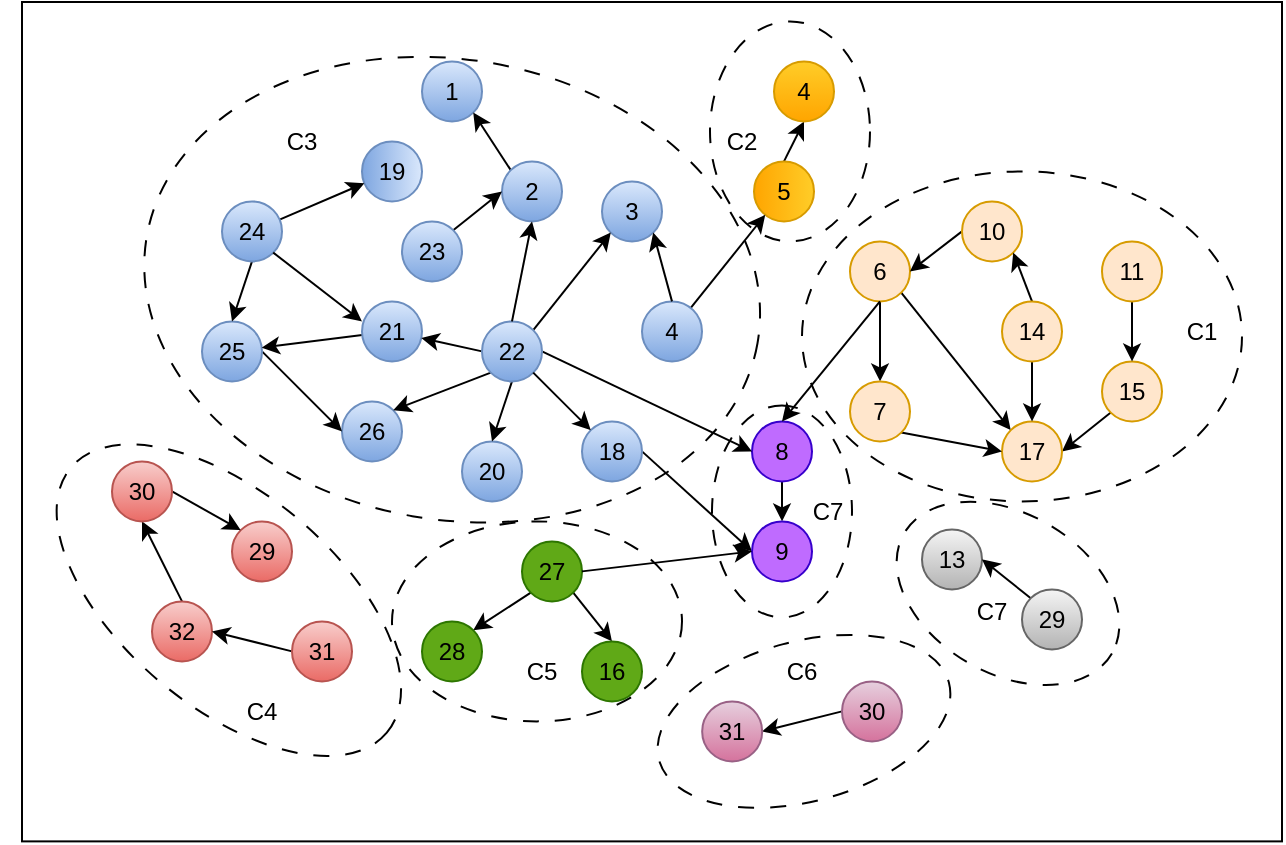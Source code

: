 <mxfile version="22.1.17" type="github">
  <diagram name="第 1 页" id="dHquSTngFH4VYkd-CIKQ">
    <mxGraphModel dx="1588" dy="975" grid="1" gridSize="10" guides="1" tooltips="1" connect="1" arrows="1" fold="1" page="1" pageScale="1" pageWidth="827" pageHeight="1169" math="0" shadow="0">
      <root>
        <mxCell id="0" />
        <mxCell id="1" parent="0" />
        <mxCell id="zcXFgPAART7fyZk7gGmi-152" value="" style="rounded=0;whiteSpace=wrap;html=1;" vertex="1" parent="1">
          <mxGeometry x="155" y="10" width="630" height="419.69" as="geometry" />
        </mxCell>
        <mxCell id="zcXFgPAART7fyZk7gGmi-148" value="" style="ellipse;whiteSpace=wrap;html=1;rotation=30;dashed=1;dashPattern=8 8;" vertex="1" parent="1">
          <mxGeometry x="588" y="265.69" width="120" height="80" as="geometry" />
        </mxCell>
        <mxCell id="zcXFgPAART7fyZk7gGmi-142" value="" style="ellipse;whiteSpace=wrap;html=1;rotation=-90;dashed=1;dashPattern=8 8;" vertex="1" parent="1">
          <mxGeometry x="482" y="229.69" width="106" height="70" as="geometry" />
        </mxCell>
        <mxCell id="zcXFgPAART7fyZk7gGmi-138" value="" style="ellipse;whiteSpace=wrap;html=1;rotation=-15;dashed=1;dashPattern=8 8;" vertex="1" parent="1">
          <mxGeometry x="471" y="329.69" width="150" height="80" as="geometry" />
        </mxCell>
        <mxCell id="zcXFgPAART7fyZk7gGmi-134" value="" style="ellipse;whiteSpace=wrap;html=1;dashed=1;dashPattern=8 8;" vertex="1" parent="1">
          <mxGeometry x="340" y="269.69" width="145" height="100" as="geometry" />
        </mxCell>
        <mxCell id="zcXFgPAART7fyZk7gGmi-132" value="" style="ellipse;whiteSpace=wrap;html=1;rotation=40;dashed=1;dashPattern=8 8;" vertex="1" parent="1">
          <mxGeometry x="155.34" y="255.7" width="206.17" height="106.79" as="geometry" />
        </mxCell>
        <mxCell id="zcXFgPAART7fyZk7gGmi-129" value="" style="ellipse;whiteSpace=wrap;html=1;rotation=10;dashed=1;dashPattern=8 8;strokeWidth=1;" vertex="1" parent="1">
          <mxGeometry x="215.08" y="38.82" width="310" height="230" as="geometry" />
        </mxCell>
        <mxCell id="zcXFgPAART7fyZk7gGmi-127" value="" style="ellipse;whiteSpace=wrap;html=1;dashed=1;dashPattern=8 8;" vertex="1" parent="1">
          <mxGeometry x="499" y="19.69" width="80" height="110" as="geometry" />
        </mxCell>
        <mxCell id="zcXFgPAART7fyZk7gGmi-125" value="" style="ellipse;whiteSpace=wrap;html=1;dashed=1;dashPattern=8 8;" vertex="1" parent="1">
          <mxGeometry x="545" y="94.69" width="220" height="165" as="geometry" />
        </mxCell>
        <mxCell id="zcXFgPAART7fyZk7gGmi-107" style="rounded=0;orthogonalLoop=1;jettySize=auto;html=1;exitX=1;exitY=1;exitDx=0;exitDy=0;entryX=0;entryY=0;entryDx=0;entryDy=0;" edge="1" parent="1" source="zcXFgPAART7fyZk7gGmi-11" target="zcXFgPAART7fyZk7gGmi-15">
          <mxGeometry relative="1" as="geometry" />
        </mxCell>
        <mxCell id="zcXFgPAART7fyZk7gGmi-120" style="edgeStyle=orthogonalEdgeStyle;rounded=0;orthogonalLoop=1;jettySize=auto;html=1;exitX=0.5;exitY=1;exitDx=0;exitDy=0;entryX=0.5;entryY=0;entryDx=0;entryDy=0;" edge="1" parent="1" source="zcXFgPAART7fyZk7gGmi-11" target="zcXFgPAART7fyZk7gGmi-16">
          <mxGeometry relative="1" as="geometry" />
        </mxCell>
        <mxCell id="zcXFgPAART7fyZk7gGmi-11" value="6" style="ellipse;whiteSpace=wrap;html=1;aspect=fixed;fillColor=#ffe6cc;strokeColor=#d79b00;" vertex="1" parent="1">
          <mxGeometry x="569" y="129.69" width="30" height="30" as="geometry" />
        </mxCell>
        <mxCell id="zcXFgPAART7fyZk7gGmi-113" style="rounded=0;orthogonalLoop=1;jettySize=auto;html=1;exitX=0;exitY=0.5;exitDx=0;exitDy=0;entryX=1;entryY=0.5;entryDx=0;entryDy=0;" edge="1" parent="1" source="zcXFgPAART7fyZk7gGmi-13" target="zcXFgPAART7fyZk7gGmi-11">
          <mxGeometry relative="1" as="geometry" />
        </mxCell>
        <mxCell id="zcXFgPAART7fyZk7gGmi-13" value="10" style="ellipse;whiteSpace=wrap;html=1;aspect=fixed;fillColor=#ffe6cc;strokeColor=#d79b00;" vertex="1" parent="1">
          <mxGeometry x="625" y="109.69" width="30" height="30" as="geometry" />
        </mxCell>
        <mxCell id="zcXFgPAART7fyZk7gGmi-111" style="rounded=0;orthogonalLoop=1;jettySize=auto;html=1;exitX=0;exitY=1;exitDx=0;exitDy=0;entryX=1;entryY=0.5;entryDx=0;entryDy=0;" edge="1" parent="1" source="zcXFgPAART7fyZk7gGmi-14" target="zcXFgPAART7fyZk7gGmi-15">
          <mxGeometry relative="1" as="geometry" />
        </mxCell>
        <mxCell id="zcXFgPAART7fyZk7gGmi-14" value="15" style="ellipse;whiteSpace=wrap;html=1;aspect=fixed;fillColor=#ffe6cc;strokeColor=#d79b00;" vertex="1" parent="1">
          <mxGeometry x="695" y="189.69" width="30" height="30" as="geometry" />
        </mxCell>
        <mxCell id="zcXFgPAART7fyZk7gGmi-15" value="17" style="ellipse;whiteSpace=wrap;html=1;aspect=fixed;fillColor=#ffe6cc;strokeColor=#d79b00;" vertex="1" parent="1">
          <mxGeometry x="645" y="219.69" width="30" height="30" as="geometry" />
        </mxCell>
        <mxCell id="zcXFgPAART7fyZk7gGmi-108" style="rounded=0;orthogonalLoop=1;jettySize=auto;html=1;exitX=1;exitY=1;exitDx=0;exitDy=0;entryX=0;entryY=0.5;entryDx=0;entryDy=0;" edge="1" parent="1" source="zcXFgPAART7fyZk7gGmi-16" target="zcXFgPAART7fyZk7gGmi-15">
          <mxGeometry relative="1" as="geometry" />
        </mxCell>
        <mxCell id="zcXFgPAART7fyZk7gGmi-16" value="7" style="ellipse;whiteSpace=wrap;html=1;aspect=fixed;fillColor=#ffe6cc;strokeColor=#d79b00;" vertex="1" parent="1">
          <mxGeometry x="569" y="199.69" width="30" height="30" as="geometry" />
        </mxCell>
        <mxCell id="zcXFgPAART7fyZk7gGmi-92" style="rounded=0;orthogonalLoop=1;jettySize=auto;html=1;exitX=0;exitY=1;exitDx=0;exitDy=0;entryX=1;entryY=0;entryDx=0;entryDy=0;" edge="1" parent="1" source="zcXFgPAART7fyZk7gGmi-17" target="zcXFgPAART7fyZk7gGmi-19">
          <mxGeometry relative="1" as="geometry" />
        </mxCell>
        <mxCell id="zcXFgPAART7fyZk7gGmi-93" style="rounded=0;orthogonalLoop=1;jettySize=auto;html=1;exitX=1;exitY=1;exitDx=0;exitDy=0;entryX=0.5;entryY=0;entryDx=0;entryDy=0;" edge="1" parent="1" source="zcXFgPAART7fyZk7gGmi-17" target="zcXFgPAART7fyZk7gGmi-18">
          <mxGeometry relative="1" as="geometry" />
        </mxCell>
        <mxCell id="zcXFgPAART7fyZk7gGmi-17" value="&lt;font color=&quot;#000000&quot;&gt;27&lt;/font&gt;" style="ellipse;whiteSpace=wrap;html=1;aspect=fixed;fillColor=#60a917;strokeColor=#2D7600;fontColor=#ffffff;" vertex="1" parent="1">
          <mxGeometry x="405" y="279.69" width="30" height="30" as="geometry" />
        </mxCell>
        <mxCell id="zcXFgPAART7fyZk7gGmi-18" value="&lt;font color=&quot;#000000&quot;&gt;16&lt;/font&gt;" style="ellipse;whiteSpace=wrap;html=1;aspect=fixed;fillColor=#60a917;strokeColor=#2D7600;fontColor=#ffffff;" vertex="1" parent="1">
          <mxGeometry x="435" y="329.69" width="30" height="30" as="geometry" />
        </mxCell>
        <mxCell id="zcXFgPAART7fyZk7gGmi-19" value="&lt;font color=&quot;#000000&quot;&gt;28&lt;/font&gt;" style="ellipse;whiteSpace=wrap;html=1;aspect=fixed;fillColor=#60a917;strokeColor=#2D7600;fontColor=#ffffff;" vertex="1" parent="1">
          <mxGeometry x="355" y="319.69" width="30" height="30" as="geometry" />
        </mxCell>
        <mxCell id="zcXFgPAART7fyZk7gGmi-136" style="edgeStyle=orthogonalEdgeStyle;rounded=0;orthogonalLoop=1;jettySize=auto;html=1;exitX=0.5;exitY=1;exitDx=0;exitDy=0;entryX=0.5;entryY=0;entryDx=0;entryDy=0;" edge="1" parent="1" source="zcXFgPAART7fyZk7gGmi-22" target="zcXFgPAART7fyZk7gGmi-65">
          <mxGeometry relative="1" as="geometry" />
        </mxCell>
        <mxCell id="zcXFgPAART7fyZk7gGmi-22" value="&lt;font color=&quot;#000000&quot;&gt;8&lt;/font&gt;" style="ellipse;whiteSpace=wrap;html=1;aspect=fixed;fillColor=#BF6BFF;strokeColor=#3700CC;fontColor=#ffffff;" vertex="1" parent="1">
          <mxGeometry x="520" y="219.69" width="30" height="30" as="geometry" />
        </mxCell>
        <mxCell id="zcXFgPAART7fyZk7gGmi-140" style="rounded=0;orthogonalLoop=1;jettySize=auto;html=1;exitX=0;exitY=0.5;exitDx=0;exitDy=0;entryX=1;entryY=0.5;entryDx=0;entryDy=0;" edge="1" parent="1" source="zcXFgPAART7fyZk7gGmi-29" target="zcXFgPAART7fyZk7gGmi-32">
          <mxGeometry relative="1" as="geometry" />
        </mxCell>
        <mxCell id="zcXFgPAART7fyZk7gGmi-29" value="&lt;font color=&quot;#000000&quot;&gt;30&lt;/font&gt;" style="ellipse;whiteSpace=wrap;html=1;aspect=fixed;fillColor=#e6d0de;strokeColor=#996185;gradientColor=#d5739d;" vertex="1" parent="1">
          <mxGeometry x="565" y="349.69" width="30" height="30" as="geometry" />
        </mxCell>
        <mxCell id="zcXFgPAART7fyZk7gGmi-32" value="&lt;font color=&quot;#000000&quot;&gt;31&lt;/font&gt;" style="ellipse;whiteSpace=wrap;html=1;aspect=fixed;fillColor=#e6d0de;strokeColor=#996185;gradientColor=#d5739d;" vertex="1" parent="1">
          <mxGeometry x="495.08" y="359.69" width="30" height="30" as="geometry" />
        </mxCell>
        <mxCell id="zcXFgPAART7fyZk7gGmi-33" value="&lt;font color=&quot;#000000&quot;&gt;13&lt;/font&gt;" style="ellipse;whiteSpace=wrap;html=1;aspect=fixed;fillColor=#f5f5f5;strokeColor=#666666;gradientColor=#b3b3b3;" vertex="1" parent="1">
          <mxGeometry x="605" y="273.69" width="30" height="30" as="geometry" />
        </mxCell>
        <mxCell id="zcXFgPAART7fyZk7gGmi-95" style="rounded=0;orthogonalLoop=1;jettySize=auto;html=1;exitX=0;exitY=0;exitDx=0;exitDy=0;entryX=1;entryY=0.5;entryDx=0;entryDy=0;" edge="1" parent="1" source="zcXFgPAART7fyZk7gGmi-34" target="zcXFgPAART7fyZk7gGmi-33">
          <mxGeometry relative="1" as="geometry" />
        </mxCell>
        <mxCell id="zcXFgPAART7fyZk7gGmi-34" value="&lt;font color=&quot;#000000&quot;&gt;29&lt;/font&gt;" style="ellipse;whiteSpace=wrap;html=1;aspect=fixed;fillColor=#f5f5f5;strokeColor=#666666;gradientColor=#b3b3b3;" vertex="1" parent="1">
          <mxGeometry x="655" y="303.69" width="30" height="30" as="geometry" />
        </mxCell>
        <mxCell id="zcXFgPAART7fyZk7gGmi-39" value="&lt;font color=&quot;#000000&quot;&gt;1&lt;/font&gt;" style="ellipse;whiteSpace=wrap;html=1;aspect=fixed;fillColor=#dae8fc;strokeColor=#6c8ebf;gradientColor=#7ea6e0;" vertex="1" parent="1">
          <mxGeometry x="355" y="39.69" width="30" height="30" as="geometry" />
        </mxCell>
        <mxCell id="zcXFgPAART7fyZk7gGmi-106" style="rounded=0;orthogonalLoop=1;jettySize=auto;html=1;exitX=0;exitY=0.5;exitDx=0;exitDy=0;entryX=0.5;entryY=1;entryDx=0;entryDy=0;" edge="1" parent="1" source="zcXFgPAART7fyZk7gGmi-42" target="zcXFgPAART7fyZk7gGmi-43">
          <mxGeometry relative="1" as="geometry" />
        </mxCell>
        <mxCell id="zcXFgPAART7fyZk7gGmi-42" value="5" style="ellipse;whiteSpace=wrap;html=1;aspect=fixed;fillColor=#ffcd28;strokeColor=#d79b00;gradientColor=#ffa500;direction=south;" vertex="1" parent="1">
          <mxGeometry x="521" y="89.69" width="30" height="30" as="geometry" />
        </mxCell>
        <mxCell id="zcXFgPAART7fyZk7gGmi-43" value="4" style="ellipse;whiteSpace=wrap;html=1;aspect=fixed;fillColor=#ffcd28;strokeColor=#d79b00;gradientColor=#ffa500;" vertex="1" parent="1">
          <mxGeometry x="531" y="39.69" width="30" height="30" as="geometry" />
        </mxCell>
        <mxCell id="zcXFgPAART7fyZk7gGmi-110" style="edgeStyle=orthogonalEdgeStyle;rounded=0;orthogonalLoop=1;jettySize=auto;html=1;exitX=0.5;exitY=1;exitDx=0;exitDy=0;entryX=0.5;entryY=0;entryDx=0;entryDy=0;" edge="1" parent="1" source="zcXFgPAART7fyZk7gGmi-44" target="zcXFgPAART7fyZk7gGmi-15">
          <mxGeometry relative="1" as="geometry" />
        </mxCell>
        <mxCell id="zcXFgPAART7fyZk7gGmi-112" style="rounded=0;orthogonalLoop=1;jettySize=auto;html=1;exitX=0.5;exitY=0;exitDx=0;exitDy=0;entryX=1;entryY=1;entryDx=0;entryDy=0;" edge="1" parent="1" source="zcXFgPAART7fyZk7gGmi-44" target="zcXFgPAART7fyZk7gGmi-13">
          <mxGeometry relative="1" as="geometry" />
        </mxCell>
        <mxCell id="zcXFgPAART7fyZk7gGmi-44" value="14" style="ellipse;whiteSpace=wrap;html=1;aspect=fixed;fillColor=#ffe6cc;strokeColor=#d79b00;" vertex="1" parent="1">
          <mxGeometry x="645" y="159.69" width="30" height="30" as="geometry" />
        </mxCell>
        <mxCell id="zcXFgPAART7fyZk7gGmi-114" style="edgeStyle=orthogonalEdgeStyle;rounded=0;orthogonalLoop=1;jettySize=auto;html=1;exitX=0.5;exitY=1;exitDx=0;exitDy=0;entryX=0.5;entryY=0;entryDx=0;entryDy=0;" edge="1" parent="1" source="zcXFgPAART7fyZk7gGmi-45" target="zcXFgPAART7fyZk7gGmi-14">
          <mxGeometry relative="1" as="geometry" />
        </mxCell>
        <mxCell id="zcXFgPAART7fyZk7gGmi-45" value="11" style="ellipse;whiteSpace=wrap;html=1;aspect=fixed;fillColor=#ffe6cc;strokeColor=#d79b00;" vertex="1" parent="1">
          <mxGeometry x="695" y="129.69" width="30" height="30" as="geometry" />
        </mxCell>
        <mxCell id="zcXFgPAART7fyZk7gGmi-47" value="&lt;font color=&quot;#000000&quot;&gt;26&lt;/font&gt;" style="ellipse;whiteSpace=wrap;html=1;aspect=fixed;fillColor=#dae8fc;strokeColor=#6c8ebf;gradientColor=#7ea6e0;" vertex="1" parent="1">
          <mxGeometry x="315" y="209.69" width="30" height="30" as="geometry" />
        </mxCell>
        <mxCell id="zcXFgPAART7fyZk7gGmi-91" style="rounded=0;orthogonalLoop=1;jettySize=auto;html=1;exitX=0;exitY=0;exitDx=0;exitDy=0;entryX=1;entryY=1;entryDx=0;entryDy=0;" edge="1" parent="1" source="zcXFgPAART7fyZk7gGmi-48" target="zcXFgPAART7fyZk7gGmi-39">
          <mxGeometry relative="1" as="geometry" />
        </mxCell>
        <mxCell id="zcXFgPAART7fyZk7gGmi-48" value="&lt;font color=&quot;#000000&quot;&gt;2&lt;/font&gt;" style="ellipse;whiteSpace=wrap;html=1;aspect=fixed;fillColor=#dae8fc;strokeColor=#6c8ebf;gradientColor=#7ea6e0;" vertex="1" parent="1">
          <mxGeometry x="395" y="89.69" width="30" height="30" as="geometry" />
        </mxCell>
        <mxCell id="zcXFgPAART7fyZk7gGmi-49" value="&lt;font color=&quot;#000000&quot;&gt;20&lt;/font&gt;" style="ellipse;whiteSpace=wrap;html=1;aspect=fixed;fillColor=#dae8fc;strokeColor=#6c8ebf;gradientColor=#7ea6e0;" vertex="1" parent="1">
          <mxGeometry x="375" y="229.69" width="30" height="30" as="geometry" />
        </mxCell>
        <mxCell id="zcXFgPAART7fyZk7gGmi-83" style="rounded=0;orthogonalLoop=1;jettySize=auto;html=1;exitX=1;exitY=0.5;exitDx=0;exitDy=0;entryX=0;entryY=0.5;entryDx=0;entryDy=0;" edge="1" parent="1" source="zcXFgPAART7fyZk7gGmi-50" target="zcXFgPAART7fyZk7gGmi-47">
          <mxGeometry relative="1" as="geometry">
            <mxPoint x="279" y="199.69" as="targetPoint" />
          </mxGeometry>
        </mxCell>
        <mxCell id="zcXFgPAART7fyZk7gGmi-50" value="&lt;font color=&quot;#000000&quot;&gt;25&lt;/font&gt;" style="ellipse;whiteSpace=wrap;html=1;aspect=fixed;fillColor=#dae8fc;strokeColor=#6c8ebf;gradientColor=#7ea6e0;" vertex="1" parent="1">
          <mxGeometry x="245" y="169.69" width="30" height="30" as="geometry" />
        </mxCell>
        <mxCell id="zcXFgPAART7fyZk7gGmi-51" value="&lt;font color=&quot;#000000&quot;&gt;3&lt;/font&gt;" style="ellipse;whiteSpace=wrap;html=1;aspect=fixed;fillColor=#dae8fc;strokeColor=#6c8ebf;gradientColor=#7ea6e0;" vertex="1" parent="1">
          <mxGeometry x="445" y="99.69" width="30" height="30" as="geometry" />
        </mxCell>
        <mxCell id="zcXFgPAART7fyZk7gGmi-81" value="" style="rounded=0;orthogonalLoop=1;jettySize=auto;html=1;" edge="1" parent="1" source="zcXFgPAART7fyZk7gGmi-52" target="zcXFgPAART7fyZk7gGmi-42">
          <mxGeometry relative="1" as="geometry" />
        </mxCell>
        <mxCell id="zcXFgPAART7fyZk7gGmi-52" value="&lt;font color=&quot;#000000&quot;&gt;4&lt;/font&gt;" style="ellipse;whiteSpace=wrap;html=1;aspect=fixed;fillColor=#dae8fc;strokeColor=#6c8ebf;gradientColor=#7ea6e0;" vertex="1" parent="1">
          <mxGeometry x="465" y="159.69" width="30" height="30" as="geometry" />
        </mxCell>
        <mxCell id="zcXFgPAART7fyZk7gGmi-89" style="rounded=0;orthogonalLoop=1;jettySize=auto;html=1;exitX=1;exitY=0;exitDx=0;exitDy=0;entryX=0;entryY=0.5;entryDx=0;entryDy=0;" edge="1" parent="1" source="zcXFgPAART7fyZk7gGmi-53" target="zcXFgPAART7fyZk7gGmi-48">
          <mxGeometry relative="1" as="geometry" />
        </mxCell>
        <mxCell id="zcXFgPAART7fyZk7gGmi-53" value="&lt;font color=&quot;#000000&quot;&gt;23&lt;/font&gt;" style="ellipse;whiteSpace=wrap;html=1;aspect=fixed;fillColor=#dae8fc;strokeColor=#6c8ebf;gradientColor=#7ea6e0;" vertex="1" parent="1">
          <mxGeometry x="345" y="119.69" width="30" height="30" as="geometry" />
        </mxCell>
        <mxCell id="zcXFgPAART7fyZk7gGmi-100" style="rounded=0;orthogonalLoop=1;jettySize=auto;html=1;exitX=1;exitY=0.5;exitDx=0;exitDy=0;entryX=0;entryY=0.5;entryDx=0;entryDy=0;" edge="1" parent="1" source="zcXFgPAART7fyZk7gGmi-54" target="zcXFgPAART7fyZk7gGmi-65">
          <mxGeometry relative="1" as="geometry" />
        </mxCell>
        <mxCell id="zcXFgPAART7fyZk7gGmi-54" value="&lt;font color=&quot;#000000&quot;&gt;18&lt;/font&gt;" style="ellipse;whiteSpace=wrap;html=1;aspect=fixed;fillColor=#dae8fc;strokeColor=#6c8ebf;gradientColor=#7ea6e0;" vertex="1" parent="1">
          <mxGeometry x="435" y="219.69" width="30" height="30" as="geometry" />
        </mxCell>
        <mxCell id="zcXFgPAART7fyZk7gGmi-84" value="" style="rounded=0;orthogonalLoop=1;jettySize=auto;html=1;" edge="1" parent="1" source="zcXFgPAART7fyZk7gGmi-55" target="zcXFgPAART7fyZk7gGmi-50">
          <mxGeometry relative="1" as="geometry" />
        </mxCell>
        <mxCell id="zcXFgPAART7fyZk7gGmi-55" value="&lt;font color=&quot;#000000&quot;&gt;21&lt;/font&gt;" style="ellipse;whiteSpace=wrap;html=1;aspect=fixed;fillColor=#dae8fc;strokeColor=#6c8ebf;gradientColor=#7ea6e0;" vertex="1" parent="1">
          <mxGeometry x="325" y="159.69" width="30" height="30" as="geometry" />
        </mxCell>
        <mxCell id="zcXFgPAART7fyZk7gGmi-56" value="&lt;font color=&quot;#000000&quot;&gt;19&lt;/font&gt;" style="ellipse;whiteSpace=wrap;html=1;aspect=fixed;fillColor=#dae8fc;strokeColor=#6c8ebf;gradientColor=#7ea6e0;direction=south;" vertex="1" parent="1">
          <mxGeometry x="325" y="79.69" width="30" height="30" as="geometry" />
        </mxCell>
        <mxCell id="zcXFgPAART7fyZk7gGmi-86" style="rounded=0;orthogonalLoop=1;jettySize=auto;html=1;exitX=0.5;exitY=1;exitDx=0;exitDy=0;entryX=0.5;entryY=0;entryDx=0;entryDy=0;" edge="1" parent="1" source="zcXFgPAART7fyZk7gGmi-57" target="zcXFgPAART7fyZk7gGmi-50">
          <mxGeometry relative="1" as="geometry" />
        </mxCell>
        <mxCell id="zcXFgPAART7fyZk7gGmi-87" value="" style="rounded=0;orthogonalLoop=1;jettySize=auto;html=1;" edge="1" parent="1" source="zcXFgPAART7fyZk7gGmi-57" target="zcXFgPAART7fyZk7gGmi-56">
          <mxGeometry relative="1" as="geometry" />
        </mxCell>
        <mxCell id="zcXFgPAART7fyZk7gGmi-57" value="&lt;font color=&quot;#000000&quot;&gt;24&lt;/font&gt;" style="ellipse;whiteSpace=wrap;html=1;aspect=fixed;fillColor=#dae8fc;strokeColor=#6c8ebf;gradientColor=#7ea6e0;" vertex="1" parent="1">
          <mxGeometry x="255" y="109.69" width="30" height="30" as="geometry" />
        </mxCell>
        <mxCell id="zcXFgPAART7fyZk7gGmi-66" style="rounded=0;orthogonalLoop=1;jettySize=auto;html=1;exitX=0.5;exitY=1;exitDx=0;exitDy=0;entryX=0.5;entryY=0;entryDx=0;entryDy=0;" edge="1" parent="1" source="zcXFgPAART7fyZk7gGmi-63" target="zcXFgPAART7fyZk7gGmi-49">
          <mxGeometry relative="1" as="geometry" />
        </mxCell>
        <mxCell id="zcXFgPAART7fyZk7gGmi-67" style="rounded=0;orthogonalLoop=1;jettySize=auto;html=1;exitX=0;exitY=1;exitDx=0;exitDy=0;entryX=1;entryY=0;entryDx=0;entryDy=0;" edge="1" parent="1" source="zcXFgPAART7fyZk7gGmi-63" target="zcXFgPAART7fyZk7gGmi-47">
          <mxGeometry relative="1" as="geometry" />
        </mxCell>
        <mxCell id="zcXFgPAART7fyZk7gGmi-69" style="rounded=0;orthogonalLoop=1;jettySize=auto;html=1;exitX=1;exitY=0.5;exitDx=0;exitDy=0;entryX=0;entryY=0.5;entryDx=0;entryDy=0;" edge="1" parent="1" source="zcXFgPAART7fyZk7gGmi-63" target="zcXFgPAART7fyZk7gGmi-22">
          <mxGeometry relative="1" as="geometry" />
        </mxCell>
        <mxCell id="zcXFgPAART7fyZk7gGmi-78" style="rounded=0;orthogonalLoop=1;jettySize=auto;html=1;exitX=1;exitY=0;exitDx=0;exitDy=0;entryX=0;entryY=1;entryDx=0;entryDy=0;" edge="1" parent="1" source="zcXFgPAART7fyZk7gGmi-63" target="zcXFgPAART7fyZk7gGmi-51">
          <mxGeometry relative="1" as="geometry" />
        </mxCell>
        <mxCell id="zcXFgPAART7fyZk7gGmi-85" style="rounded=0;orthogonalLoop=1;jettySize=auto;html=1;exitX=0;exitY=0.5;exitDx=0;exitDy=0;" edge="1" parent="1" source="zcXFgPAART7fyZk7gGmi-63" target="zcXFgPAART7fyZk7gGmi-55">
          <mxGeometry relative="1" as="geometry" />
        </mxCell>
        <mxCell id="zcXFgPAART7fyZk7gGmi-63" value="&lt;font color=&quot;#000000&quot;&gt;22&lt;/font&gt;" style="ellipse;whiteSpace=wrap;html=1;aspect=fixed;fillColor=#dae8fc;strokeColor=#6c8ebf;gradientColor=#7ea6e0;" vertex="1" parent="1">
          <mxGeometry x="385" y="169.69" width="30" height="30" as="geometry" />
        </mxCell>
        <mxCell id="zcXFgPAART7fyZk7gGmi-65" value="&lt;font color=&quot;#000000&quot;&gt;9&lt;/font&gt;" style="ellipse;whiteSpace=wrap;html=1;aspect=fixed;fillColor=#BF6BFF;strokeColor=#3700CC;fontColor=#ffffff;" vertex="1" parent="1">
          <mxGeometry x="520" y="269.69" width="30" height="30" as="geometry" />
        </mxCell>
        <mxCell id="zcXFgPAART7fyZk7gGmi-68" value="" style="endArrow=classic;html=1;rounded=0;exitX=1;exitY=1;exitDx=0;exitDy=0;entryX=0;entryY=0;entryDx=0;entryDy=0;" edge="1" parent="1" source="zcXFgPAART7fyZk7gGmi-63" target="zcXFgPAART7fyZk7gGmi-54">
          <mxGeometry width="50" height="50" relative="1" as="geometry">
            <mxPoint x="645" y="329.69" as="sourcePoint" />
            <mxPoint x="675" y="319.69" as="targetPoint" />
          </mxGeometry>
        </mxCell>
        <mxCell id="zcXFgPAART7fyZk7gGmi-73" value="" style="endArrow=classic;html=1;rounded=0;entryX=0.5;entryY=1;entryDx=0;entryDy=0;exitX=0.5;exitY=0;exitDx=0;exitDy=0;" edge="1" parent="1" source="zcXFgPAART7fyZk7gGmi-63" target="zcXFgPAART7fyZk7gGmi-48">
          <mxGeometry width="50" height="50" relative="1" as="geometry">
            <mxPoint x="405" y="169.69" as="sourcePoint" />
            <mxPoint x="455" y="119.69" as="targetPoint" />
          </mxGeometry>
        </mxCell>
        <mxCell id="zcXFgPAART7fyZk7gGmi-76" value="" style="endArrow=classic;html=1;rounded=0;entryX=1;entryY=1;entryDx=0;entryDy=0;exitX=0.5;exitY=0;exitDx=0;exitDy=0;" edge="1" parent="1" source="zcXFgPAART7fyZk7gGmi-52" target="zcXFgPAART7fyZk7gGmi-51">
          <mxGeometry width="50" height="50" relative="1" as="geometry">
            <mxPoint x="465" y="169.69" as="sourcePoint" />
            <mxPoint x="515" y="119.69" as="targetPoint" />
          </mxGeometry>
        </mxCell>
        <mxCell id="zcXFgPAART7fyZk7gGmi-88" style="rounded=0;orthogonalLoop=1;jettySize=auto;html=1;exitX=1;exitY=1;exitDx=0;exitDy=0;" edge="1" parent="1" source="zcXFgPAART7fyZk7gGmi-57">
          <mxGeometry relative="1" as="geometry">
            <mxPoint x="325" y="169.69" as="targetPoint" />
          </mxGeometry>
        </mxCell>
        <mxCell id="zcXFgPAART7fyZk7gGmi-98" style="rounded=0;orthogonalLoop=1;jettySize=auto;html=1;exitX=1;exitY=0.5;exitDx=0;exitDy=0;entryX=0;entryY=0.5;entryDx=0;entryDy=0;" edge="1" parent="1" source="zcXFgPAART7fyZk7gGmi-17" target="zcXFgPAART7fyZk7gGmi-65">
          <mxGeometry relative="1" as="geometry">
            <mxPoint x="505" y="259.69" as="targetPoint" />
          </mxGeometry>
        </mxCell>
        <mxCell id="zcXFgPAART7fyZk7gGmi-115" value="&lt;font color=&quot;#000000&quot;&gt;29&lt;/font&gt;" style="ellipse;whiteSpace=wrap;html=1;aspect=fixed;fillColor=#f8cecc;strokeColor=#b85450;gradientColor=#ea6b66;" vertex="1" parent="1">
          <mxGeometry x="260" y="269.69" width="30" height="30" as="geometry" />
        </mxCell>
        <mxCell id="zcXFgPAART7fyZk7gGmi-124" style="rounded=0;orthogonalLoop=1;jettySize=auto;html=1;exitX=0.5;exitY=0;exitDx=0;exitDy=0;entryX=0.5;entryY=1;entryDx=0;entryDy=0;" edge="1" parent="1" source="zcXFgPAART7fyZk7gGmi-116" target="zcXFgPAART7fyZk7gGmi-118">
          <mxGeometry relative="1" as="geometry" />
        </mxCell>
        <mxCell id="zcXFgPAART7fyZk7gGmi-116" value="&lt;font color=&quot;#000000&quot;&gt;32&lt;/font&gt;" style="ellipse;whiteSpace=wrap;html=1;aspect=fixed;fillColor=#f8cecc;strokeColor=#b85450;gradientColor=#ea6b66;" vertex="1" parent="1">
          <mxGeometry x="220" y="309.69" width="30" height="30" as="geometry" />
        </mxCell>
        <mxCell id="zcXFgPAART7fyZk7gGmi-123" style="rounded=0;orthogonalLoop=1;jettySize=auto;html=1;exitX=0;exitY=0.5;exitDx=0;exitDy=0;entryX=1;entryY=0.5;entryDx=0;entryDy=0;" edge="1" parent="1" source="zcXFgPAART7fyZk7gGmi-117" target="zcXFgPAART7fyZk7gGmi-116">
          <mxGeometry relative="1" as="geometry" />
        </mxCell>
        <mxCell id="zcXFgPAART7fyZk7gGmi-117" value="&lt;font color=&quot;#000000&quot;&gt;31&lt;/font&gt;" style="ellipse;whiteSpace=wrap;html=1;aspect=fixed;fillColor=#f8cecc;strokeColor=#b85450;gradientColor=#ea6b66;" vertex="1" parent="1">
          <mxGeometry x="290" y="319.69" width="30" height="30" as="geometry" />
        </mxCell>
        <mxCell id="zcXFgPAART7fyZk7gGmi-121" style="rounded=0;orthogonalLoop=1;jettySize=auto;html=1;exitX=1;exitY=0.5;exitDx=0;exitDy=0;entryX=0;entryY=0;entryDx=0;entryDy=0;" edge="1" parent="1" source="zcXFgPAART7fyZk7gGmi-118" target="zcXFgPAART7fyZk7gGmi-115">
          <mxGeometry relative="1" as="geometry" />
        </mxCell>
        <mxCell id="zcXFgPAART7fyZk7gGmi-118" value="&lt;font color=&quot;#000000&quot;&gt;30&lt;/font&gt;" style="ellipse;whiteSpace=wrap;html=1;aspect=fixed;fillColor=#f8cecc;strokeColor=#b85450;gradientColor=#ea6b66;" vertex="1" parent="1">
          <mxGeometry x="200" y="239.69" width="30" height="30" as="geometry" />
        </mxCell>
        <mxCell id="zcXFgPAART7fyZk7gGmi-126" value="C1" style="text;html=1;strokeColor=none;fillColor=none;align=center;verticalAlign=middle;whiteSpace=wrap;rounded=0;" vertex="1" parent="1">
          <mxGeometry x="715" y="159.69" width="60" height="30" as="geometry" />
        </mxCell>
        <mxCell id="zcXFgPAART7fyZk7gGmi-128" value="C2" style="text;html=1;strokeColor=none;fillColor=none;align=center;verticalAlign=middle;whiteSpace=wrap;rounded=0;" vertex="1" parent="1">
          <mxGeometry x="485" y="64.69" width="60" height="30" as="geometry" />
        </mxCell>
        <mxCell id="zcXFgPAART7fyZk7gGmi-131" value="C3" style="text;html=1;strokeColor=none;fillColor=none;align=center;verticalAlign=middle;whiteSpace=wrap;rounded=0;" vertex="1" parent="1">
          <mxGeometry x="265" y="64.69" width="60" height="30" as="geometry" />
        </mxCell>
        <mxCell id="zcXFgPAART7fyZk7gGmi-133" value="C4" style="text;html=1;strokeColor=none;fillColor=none;align=center;verticalAlign=middle;whiteSpace=wrap;rounded=0;" vertex="1" parent="1">
          <mxGeometry x="245" y="349.69" width="60" height="30" as="geometry" />
        </mxCell>
        <mxCell id="zcXFgPAART7fyZk7gGmi-135" value="C5" style="text;html=1;strokeColor=none;fillColor=none;align=center;verticalAlign=middle;whiteSpace=wrap;rounded=0;" vertex="1" parent="1">
          <mxGeometry x="385" y="329.69" width="60" height="30" as="geometry" />
        </mxCell>
        <mxCell id="zcXFgPAART7fyZk7gGmi-141" value="C6" style="text;html=1;strokeColor=none;fillColor=none;align=center;verticalAlign=middle;whiteSpace=wrap;rounded=0;" vertex="1" parent="1">
          <mxGeometry x="515" y="329.69" width="60" height="30" as="geometry" />
        </mxCell>
        <mxCell id="zcXFgPAART7fyZk7gGmi-143" value="" style="rounded=0;orthogonalLoop=1;jettySize=auto;html=1;exitX=0.5;exitY=1;exitDx=0;exitDy=0;entryX=0.5;entryY=0;entryDx=0;entryDy=0;" edge="1" parent="1" source="zcXFgPAART7fyZk7gGmi-11" target="zcXFgPAART7fyZk7gGmi-22">
          <mxGeometry relative="1" as="geometry">
            <mxPoint x="573" y="155.69" as="sourcePoint" />
            <mxPoint x="546" y="223.69" as="targetPoint" />
          </mxGeometry>
        </mxCell>
        <mxCell id="zcXFgPAART7fyZk7gGmi-144" value="C7" style="text;html=1;strokeColor=none;fillColor=none;align=center;verticalAlign=middle;whiteSpace=wrap;rounded=0;" vertex="1" parent="1">
          <mxGeometry x="528" y="249.69" width="60" height="30" as="geometry" />
        </mxCell>
        <mxCell id="zcXFgPAART7fyZk7gGmi-151" value="C7" style="text;html=1;strokeColor=none;fillColor=none;align=center;verticalAlign=middle;whiteSpace=wrap;rounded=0;" vertex="1" parent="1">
          <mxGeometry x="610" y="299.69" width="60" height="30" as="geometry" />
        </mxCell>
      </root>
    </mxGraphModel>
  </diagram>
</mxfile>
